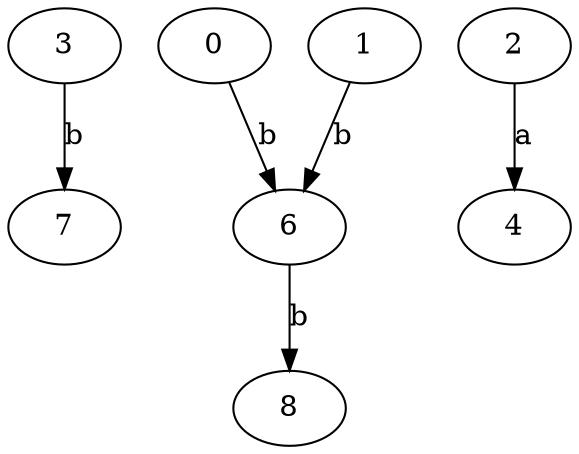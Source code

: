 strict digraph  {
3;
0;
4;
1;
6;
7;
8;
2;
3 -> 7  [label=b];
0 -> 6  [label=b];
1 -> 6  [label=b];
6 -> 8  [label=b];
2 -> 4  [label=a];
}
